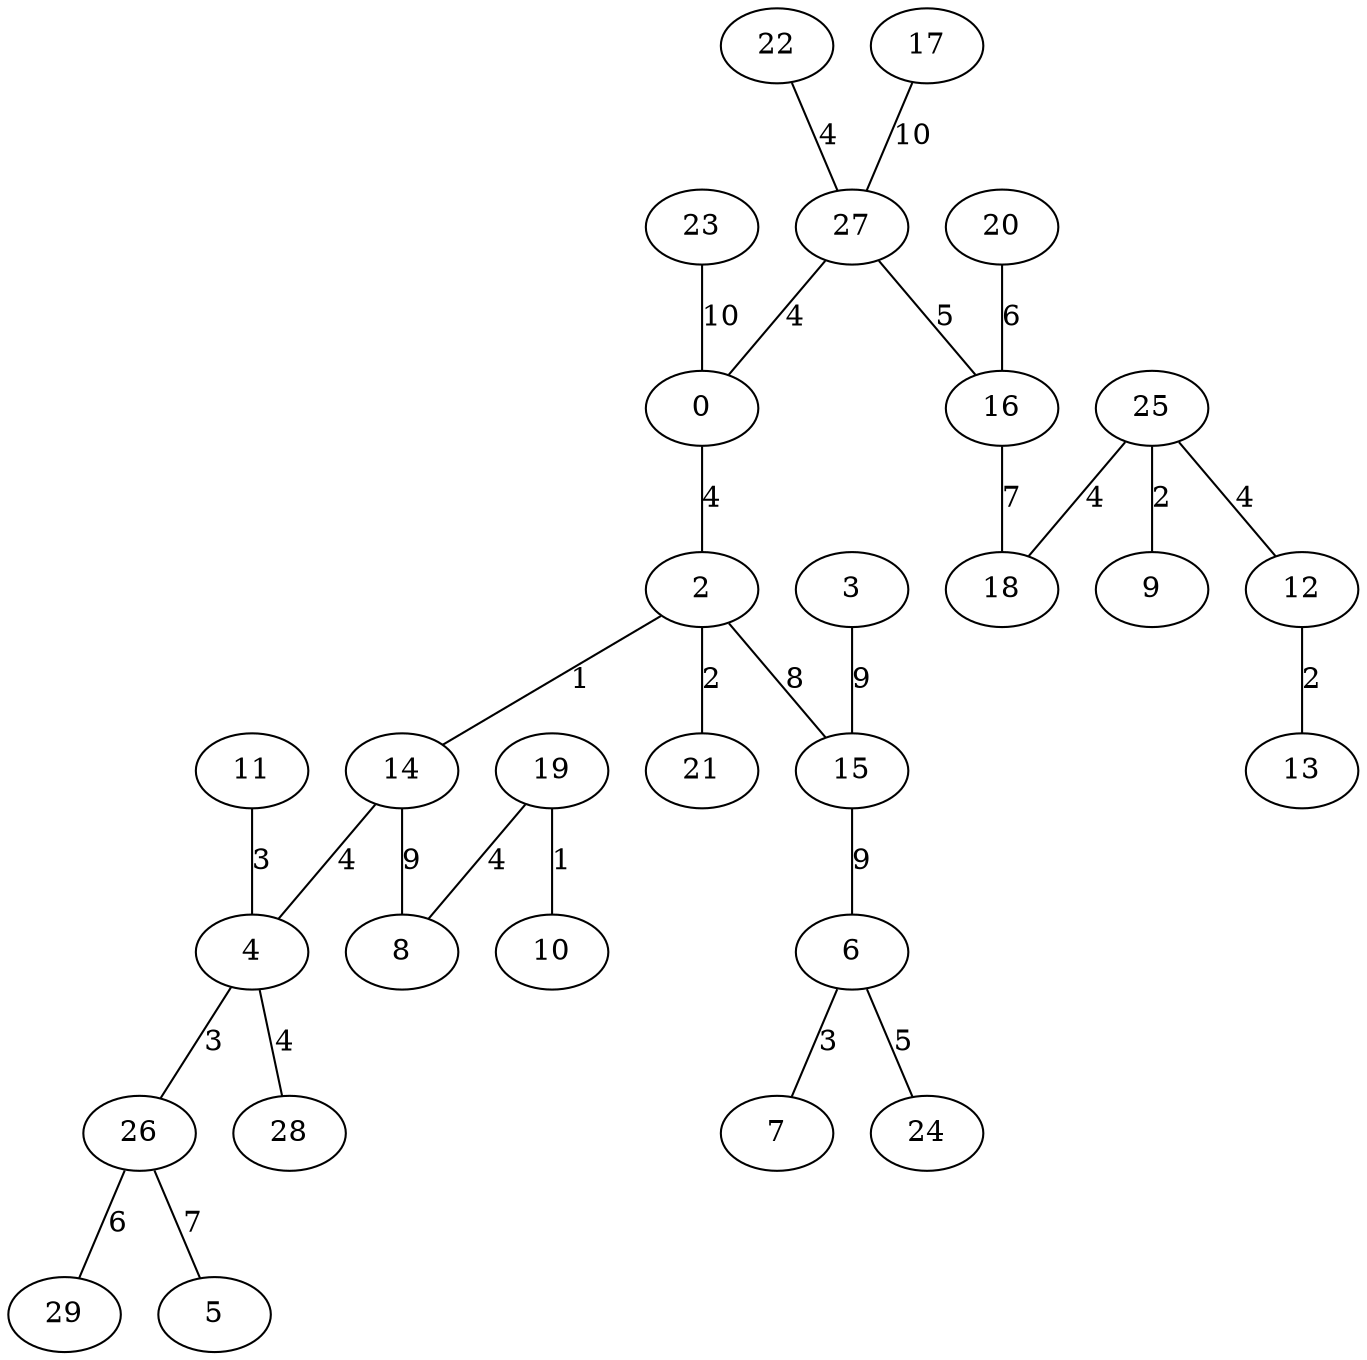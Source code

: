 graph {
	2 [label=2]
	14 [label=14]
	19 [label=19]
	10 [label=10]
	12 [label=12]
	13 [label=13]
	25 [label=25]
	9 [label=9]
	21 [label=21]
	11 [label=11]
	4 [label=4]
	6 [label=6]
	7 [label=7]
	26 [label=26]
	22 [label=22]
	27 [label=27]
	28 [label=28]
	0 [label=0]
	8 [label=8]
	18 [label=18]
	16 [label=16]
	24 [label=24]
	29 [label=29]
	20 [label=20]
	5 [label=5]
	15 [label=15]
	3 [label=3]
	17 [label=17]
	23 [label=23]
	2 -- 14 [label=1]
	19 -- 10 [label=1]
	12 -- 13 [label=2]
	25 -- 9 [label=2]
	2 -- 21 [label=2]
	11 -- 4 [label=3]
	6 -- 7 [label=3]
	4 -- 26 [label=3]
	22 -- 27 [label=4]
	25 -- 12 [label=4]
	14 -- 4 [label=4]
	4 -- 28 [label=4]
	27 -- 0 [label=4]
	0 -- 2 [label=4]
	19 -- 8 [label=4]
	25 -- 18 [label=4]
	27 -- 16 [label=5]
	6 -- 24 [label=5]
	26 -- 29 [label=6]
	20 -- 16 [label=6]
	26 -- 5 [label=7]
	16 -- 18 [label=7]
	2 -- 15 [label=8]
	14 -- 8 [label=9]
	3 -- 15 [label=9]
	15 -- 6 [label=9]
	17 -- 27 [label=10]
	23 -- 0 [label=10]
}
